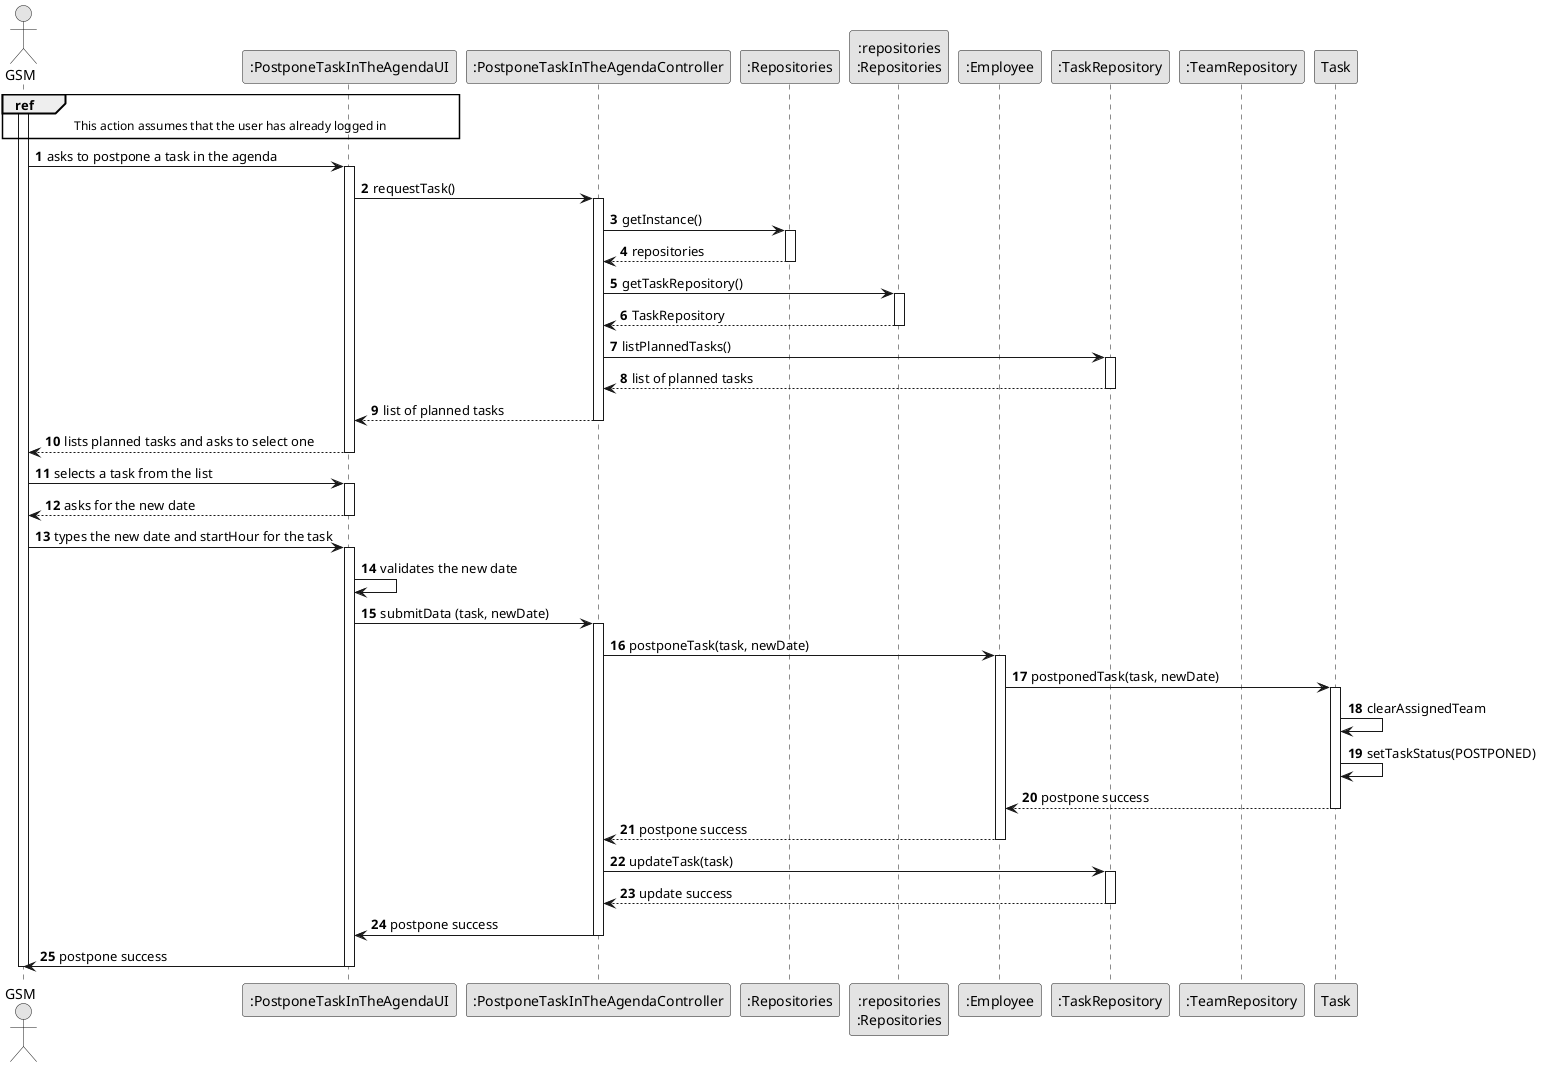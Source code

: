 @startuml
skinparam monochrome true
skinparam packageStyle rectangle
skinparam shadowing false

autonumber

'hide footbox
actor "GSM"
participant ":PostponeTaskInTheAgendaUI" as UI
participant ":PostponeTaskInTheAgendaController" as Controller
participant ":Repositories" as Repositories
participant ":repositories\n:Repositories"
participant ":Employee" as Employee
participant ":TaskRepository" as TaskRepository
participant ":TeamRepository" as TeamRepository

activate GSM
ref over GSM, UI : This action assumes that the user has already logged in

GSM -> UI : asks to postpone a task in the agenda
    activate UI
        UI -> "Controller" : requestTask()
            activate "Controller"
            "Controller" -> "Repositories": getInstance()
                        activate "Repositories"
                        "Repositories" --> "Controller": repositories
                        deactivate "Repositories"

            "Controller" -> ":repositories\n:Repositories" : getTaskRepository()
                        activate ":repositories\n:Repositories"
                        ":repositories\n:Repositories" --> "Controller" : TaskRepository
                        deactivate ":repositories\n:Repositories"
            Controller -> TaskRepository : listPlannedTasks()
                        activate TaskRepository
                        TaskRepository --> Controller : list of planned tasks
                        deactivate TaskRepository
            Controller --> UI : list of planned tasks
            deactivate Controller
       UI --> GSM : lists planned tasks and asks to select one
       deactivate UI
GSM -> UI: selects a task from the list
       activate UI
       UI --> GSM : asks for the new date
       deactivate UI
GSM -> UI: types the new date and startHour for the task
       activate UI
       UI -> UI : validates the new date
       UI -> Controller : submitData (task, newDate)
            activate Controller
            Controller -> Employee : postponeTask(task, newDate)
                        activate Employee
                        Employee -> Task: postponedTask(task, newDate)
                                activate Task
                                Task -> Task : clearAssignedTeam
                                Task -> Task : setTaskStatus(POSTPONED)
                                Task --> Employee : postpone success
                                deactivate Task
                        Employee --> Controller : postpone success
                        deactivate Employee
            Controller -> TaskRepository : updateTask(task)
                        activate TaskRepository
                        TaskRepository --> Controller : update success
                        deactivate TaskRepository
            Controller -> UI : postpone success
            deactivate Controller
       UI -> GSM : postpone success
       deactivate UI







deactivate GSM

@enduml